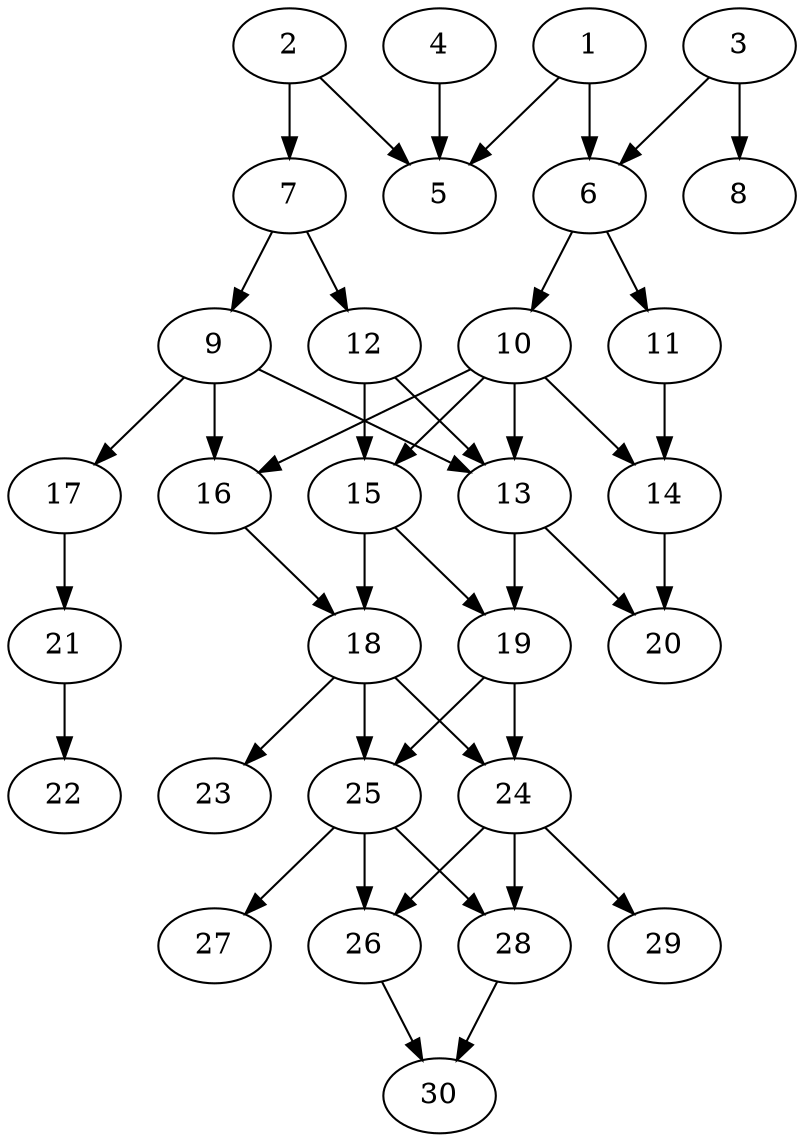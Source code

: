 // DAG automatically generated by daggen at Thu Oct  3 14:04:18 2019
// ./daggen --dot -n 30 --ccr 0.4 --fat 0.5 --regular 0.9 --density 0.6 --mindata 5242880 --maxdata 52428800 
digraph G {
  1 [size="46970880", alpha="0.08", expect_size="18788352"] 
  1 -> 5 [size ="18788352"]
  1 -> 6 [size ="18788352"]
  2 [size="62085120", alpha="0.04", expect_size="24834048"] 
  2 -> 5 [size ="24834048"]
  2 -> 7 [size ="24834048"]
  3 [size="14640640", alpha="0.04", expect_size="5856256"] 
  3 -> 6 [size ="5856256"]
  3 -> 8 [size ="5856256"]
  4 [size="128343040", alpha="0.11", expect_size="51337216"] 
  4 -> 5 [size ="51337216"]
  5 [size="74001920", alpha="0.06", expect_size="29600768"] 
  6 [size="113958400", alpha="0.12", expect_size="45583360"] 
  6 -> 10 [size ="45583360"]
  6 -> 11 [size ="45583360"]
  7 [size="80087040", alpha="0.01", expect_size="32034816"] 
  7 -> 9 [size ="32034816"]
  7 -> 12 [size ="32034816"]
  8 [size="41771520", alpha="0.07", expect_size="16708608"] 
  9 [size="95669760", alpha="0.03", expect_size="38267904"] 
  9 -> 13 [size ="38267904"]
  9 -> 16 [size ="38267904"]
  9 -> 17 [size ="38267904"]
  10 [size="96202240", alpha="0.13", expect_size="38480896"] 
  10 -> 13 [size ="38480896"]
  10 -> 14 [size ="38480896"]
  10 -> 15 [size ="38480896"]
  10 -> 16 [size ="38480896"]
  11 [size="49361920", alpha="0.01", expect_size="19744768"] 
  11 -> 14 [size ="19744768"]
  12 [size="95050240", alpha="0.05", expect_size="38020096"] 
  12 -> 13 [size ="38020096"]
  12 -> 15 [size ="38020096"]
  13 [size="119874560", alpha="0.02", expect_size="47949824"] 
  13 -> 19 [size ="47949824"]
  13 -> 20 [size ="47949824"]
  14 [size="25064960", alpha="0.20", expect_size="10025984"] 
  14 -> 20 [size ="10025984"]
  15 [size="91788800", alpha="0.05", expect_size="36715520"] 
  15 -> 18 [size ="36715520"]
  15 -> 19 [size ="36715520"]
  16 [size="127188480", alpha="0.01", expect_size="50875392"] 
  16 -> 18 [size ="50875392"]
  17 [size="81377280", alpha="0.09", expect_size="32550912"] 
  17 -> 21 [size ="32550912"]
  18 [size="88179200", alpha="0.16", expect_size="35271680"] 
  18 -> 23 [size ="35271680"]
  18 -> 24 [size ="35271680"]
  18 -> 25 [size ="35271680"]
  19 [size="126535680", alpha="0.07", expect_size="50614272"] 
  19 -> 24 [size ="50614272"]
  19 -> 25 [size ="50614272"]
  20 [size="25886720", alpha="0.07", expect_size="10354688"] 
  21 [size="101675520", alpha="0.13", expect_size="40670208"] 
  21 -> 22 [size ="40670208"]
  22 [size="107778560", alpha="0.07", expect_size="43111424"] 
  23 [size="19453440", alpha="0.01", expect_size="7781376"] 
  24 [size="33730560", alpha="0.15", expect_size="13492224"] 
  24 -> 26 [size ="13492224"]
  24 -> 28 [size ="13492224"]
  24 -> 29 [size ="13492224"]
  25 [size="32394240", alpha="0.19", expect_size="12957696"] 
  25 -> 26 [size ="12957696"]
  25 -> 27 [size ="12957696"]
  25 -> 28 [size ="12957696"]
  26 [size="60093440", alpha="0.20", expect_size="24037376"] 
  26 -> 30 [size ="24037376"]
  27 [size="68620800", alpha="0.12", expect_size="27448320"] 
  28 [size="120023040", alpha="0.09", expect_size="48009216"] 
  28 -> 30 [size ="48009216"]
  29 [size="95718400", alpha="0.01", expect_size="38287360"] 
  30 [size="21506560", alpha="0.06", expect_size="8602624"] 
}
